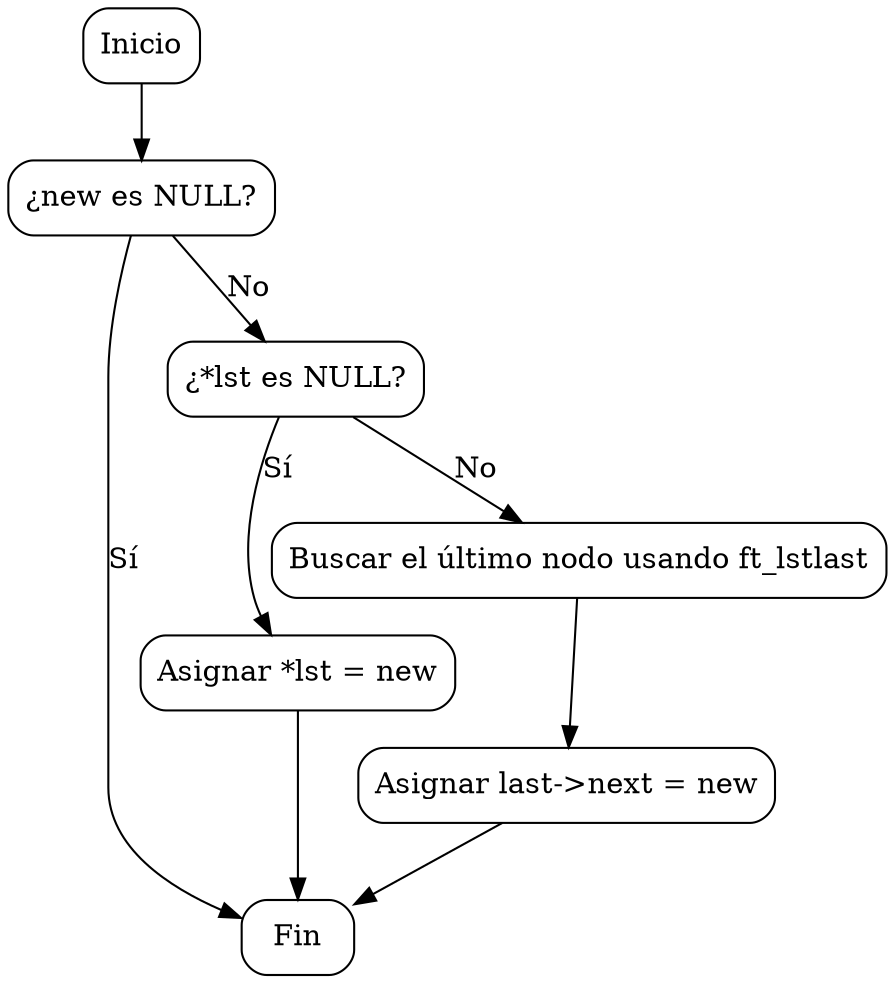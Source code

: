 digraph ft_lstadd_back {
    node [shape=box, style=rounded];

    start [label="Inicio"];
    check_new [label="¿new es NULL?"];
    end [label="Fin"];
    check_lst [label="¿*lst es NULL?"];
    assign_new [label="Asignar *lst = new"];
    find_last [label="Buscar el último nodo usando ft_lstlast"];
    assign_last [label="Asignar last->next = new"];

    start -> check_new;
    check_new -> end [label="Sí"];
    check_new -> check_lst [label="No"];
    check_lst -> assign_new [label="Sí"];
    check_lst -> find_last [label="No"];
    assign_new -> end;
    find_last -> assign_last;
    assign_last -> end;
}
